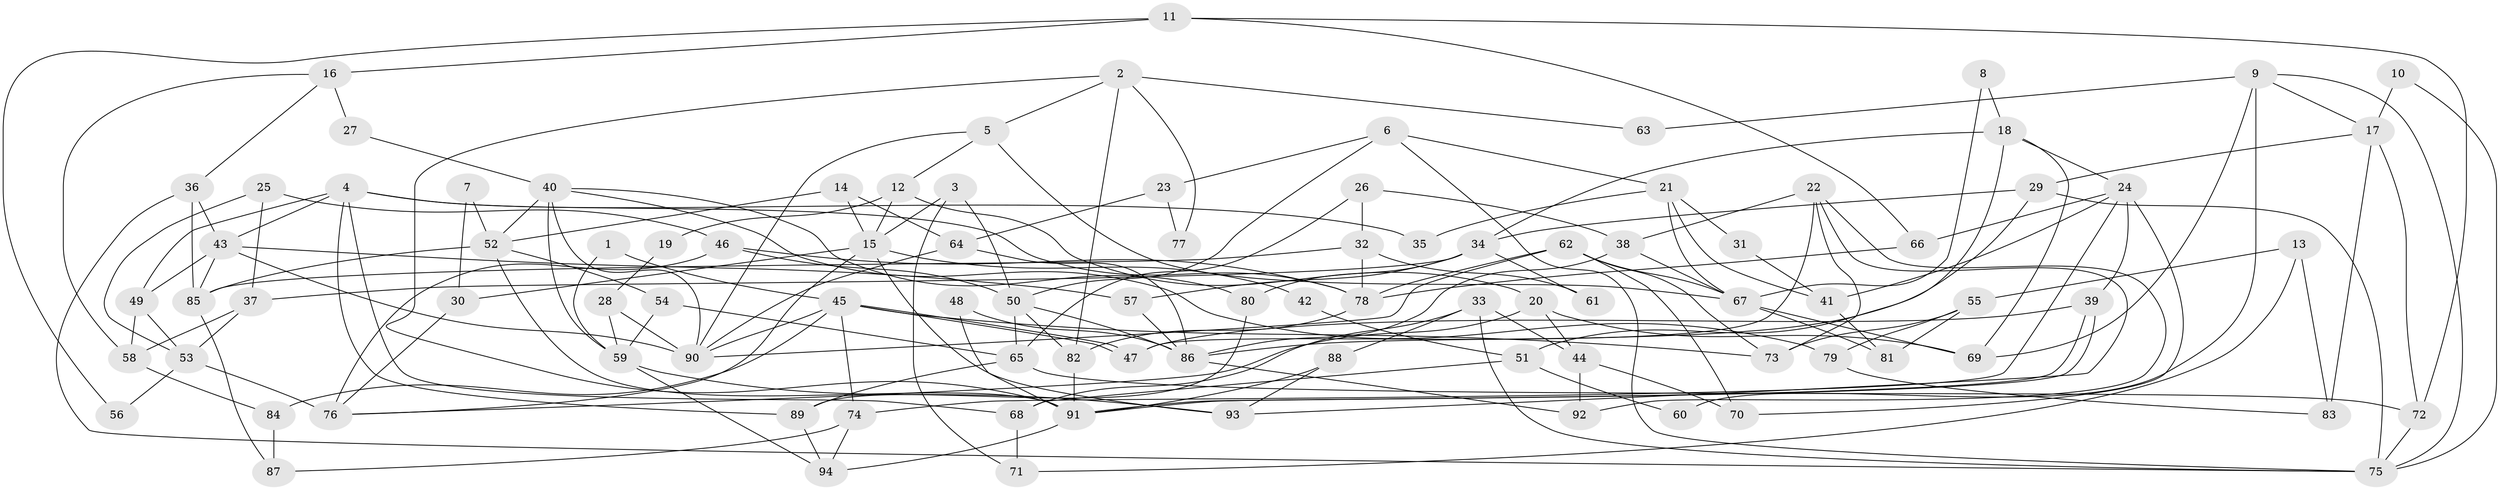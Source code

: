// coarse degree distribution, {6: 0.05263157894736842, 12: 0.05263157894736842, 10: 0.10526315789473684, 4: 0.18421052631578946, 2: 0.18421052631578946, 8: 0.10526315789473684, 7: 0.07894736842105263, 3: 0.10526315789473684, 5: 0.07894736842105263, 9: 0.02631578947368421, 11: 0.02631578947368421}
// Generated by graph-tools (version 1.1) at 2025/50/03/04/25 22:50:48]
// undirected, 94 vertices, 188 edges
graph export_dot {
  node [color=gray90,style=filled];
  1;
  2;
  3;
  4;
  5;
  6;
  7;
  8;
  9;
  10;
  11;
  12;
  13;
  14;
  15;
  16;
  17;
  18;
  19;
  20;
  21;
  22;
  23;
  24;
  25;
  26;
  27;
  28;
  29;
  30;
  31;
  32;
  33;
  34;
  35;
  36;
  37;
  38;
  39;
  40;
  41;
  42;
  43;
  44;
  45;
  46;
  47;
  48;
  49;
  50;
  51;
  52;
  53;
  54;
  55;
  56;
  57;
  58;
  59;
  60;
  61;
  62;
  63;
  64;
  65;
  66;
  67;
  68;
  69;
  70;
  71;
  72;
  73;
  74;
  75;
  76;
  77;
  78;
  79;
  80;
  81;
  82;
  83;
  84;
  85;
  86;
  87;
  88;
  89;
  90;
  91;
  92;
  93;
  94;
  1 -- 59;
  1 -- 45;
  2 -- 5;
  2 -- 91;
  2 -- 63;
  2 -- 77;
  2 -- 82;
  3 -- 15;
  3 -- 50;
  3 -- 71;
  4 -- 49;
  4 -- 78;
  4 -- 35;
  4 -- 43;
  4 -- 68;
  4 -- 89;
  5 -- 90;
  5 -- 67;
  5 -- 12;
  6 -- 21;
  6 -- 50;
  6 -- 23;
  6 -- 75;
  7 -- 30;
  7 -- 52;
  8 -- 67;
  8 -- 18;
  9 -- 75;
  9 -- 69;
  9 -- 17;
  9 -- 60;
  9 -- 63;
  10 -- 17;
  10 -- 75;
  11 -- 72;
  11 -- 66;
  11 -- 16;
  11 -- 56;
  12 -- 15;
  12 -- 19;
  12 -- 20;
  13 -- 71;
  13 -- 83;
  13 -- 55;
  14 -- 64;
  14 -- 52;
  14 -- 15;
  15 -- 76;
  15 -- 30;
  15 -- 42;
  15 -- 93;
  16 -- 36;
  16 -- 27;
  16 -- 58;
  17 -- 29;
  17 -- 72;
  17 -- 83;
  18 -- 69;
  18 -- 34;
  18 -- 24;
  18 -- 51;
  19 -- 28;
  20 -- 76;
  20 -- 44;
  20 -- 69;
  21 -- 41;
  21 -- 67;
  21 -- 31;
  21 -- 35;
  22 -- 47;
  22 -- 93;
  22 -- 38;
  22 -- 73;
  22 -- 92;
  23 -- 64;
  23 -- 77;
  24 -- 70;
  24 -- 39;
  24 -- 41;
  24 -- 66;
  24 -- 74;
  25 -- 37;
  25 -- 46;
  25 -- 53;
  26 -- 38;
  26 -- 32;
  26 -- 65;
  27 -- 40;
  28 -- 59;
  28 -- 90;
  29 -- 34;
  29 -- 75;
  29 -- 86;
  30 -- 76;
  31 -- 41;
  32 -- 85;
  32 -- 78;
  32 -- 61;
  33 -- 88;
  33 -- 75;
  33 -- 44;
  33 -- 68;
  34 -- 57;
  34 -- 80;
  34 -- 37;
  34 -- 61;
  36 -- 43;
  36 -- 75;
  36 -- 85;
  37 -- 53;
  37 -- 58;
  38 -- 86;
  38 -- 67;
  39 -- 91;
  39 -- 91;
  39 -- 47;
  40 -- 90;
  40 -- 59;
  40 -- 52;
  40 -- 79;
  40 -- 80;
  41 -- 81;
  42 -- 51;
  43 -- 85;
  43 -- 49;
  43 -- 57;
  43 -- 90;
  44 -- 70;
  44 -- 92;
  45 -- 47;
  45 -- 47;
  45 -- 74;
  45 -- 73;
  45 -- 84;
  45 -- 90;
  46 -- 50;
  46 -- 78;
  46 -- 76;
  48 -- 91;
  48 -- 86;
  49 -- 58;
  49 -- 53;
  50 -- 82;
  50 -- 86;
  50 -- 65;
  51 -- 68;
  51 -- 60;
  52 -- 91;
  52 -- 54;
  52 -- 85;
  53 -- 56;
  53 -- 76;
  54 -- 65;
  54 -- 59;
  55 -- 73;
  55 -- 79;
  55 -- 81;
  57 -- 86;
  58 -- 84;
  59 -- 94;
  59 -- 93;
  62 -- 90;
  62 -- 73;
  62 -- 67;
  62 -- 70;
  62 -- 78;
  64 -- 90;
  64 -- 86;
  65 -- 72;
  65 -- 89;
  66 -- 78;
  67 -- 69;
  67 -- 81;
  68 -- 71;
  72 -- 75;
  74 -- 87;
  74 -- 94;
  78 -- 82;
  79 -- 83;
  80 -- 89;
  82 -- 91;
  84 -- 87;
  85 -- 87;
  86 -- 92;
  88 -- 93;
  88 -- 91;
  89 -- 94;
  91 -- 94;
}
